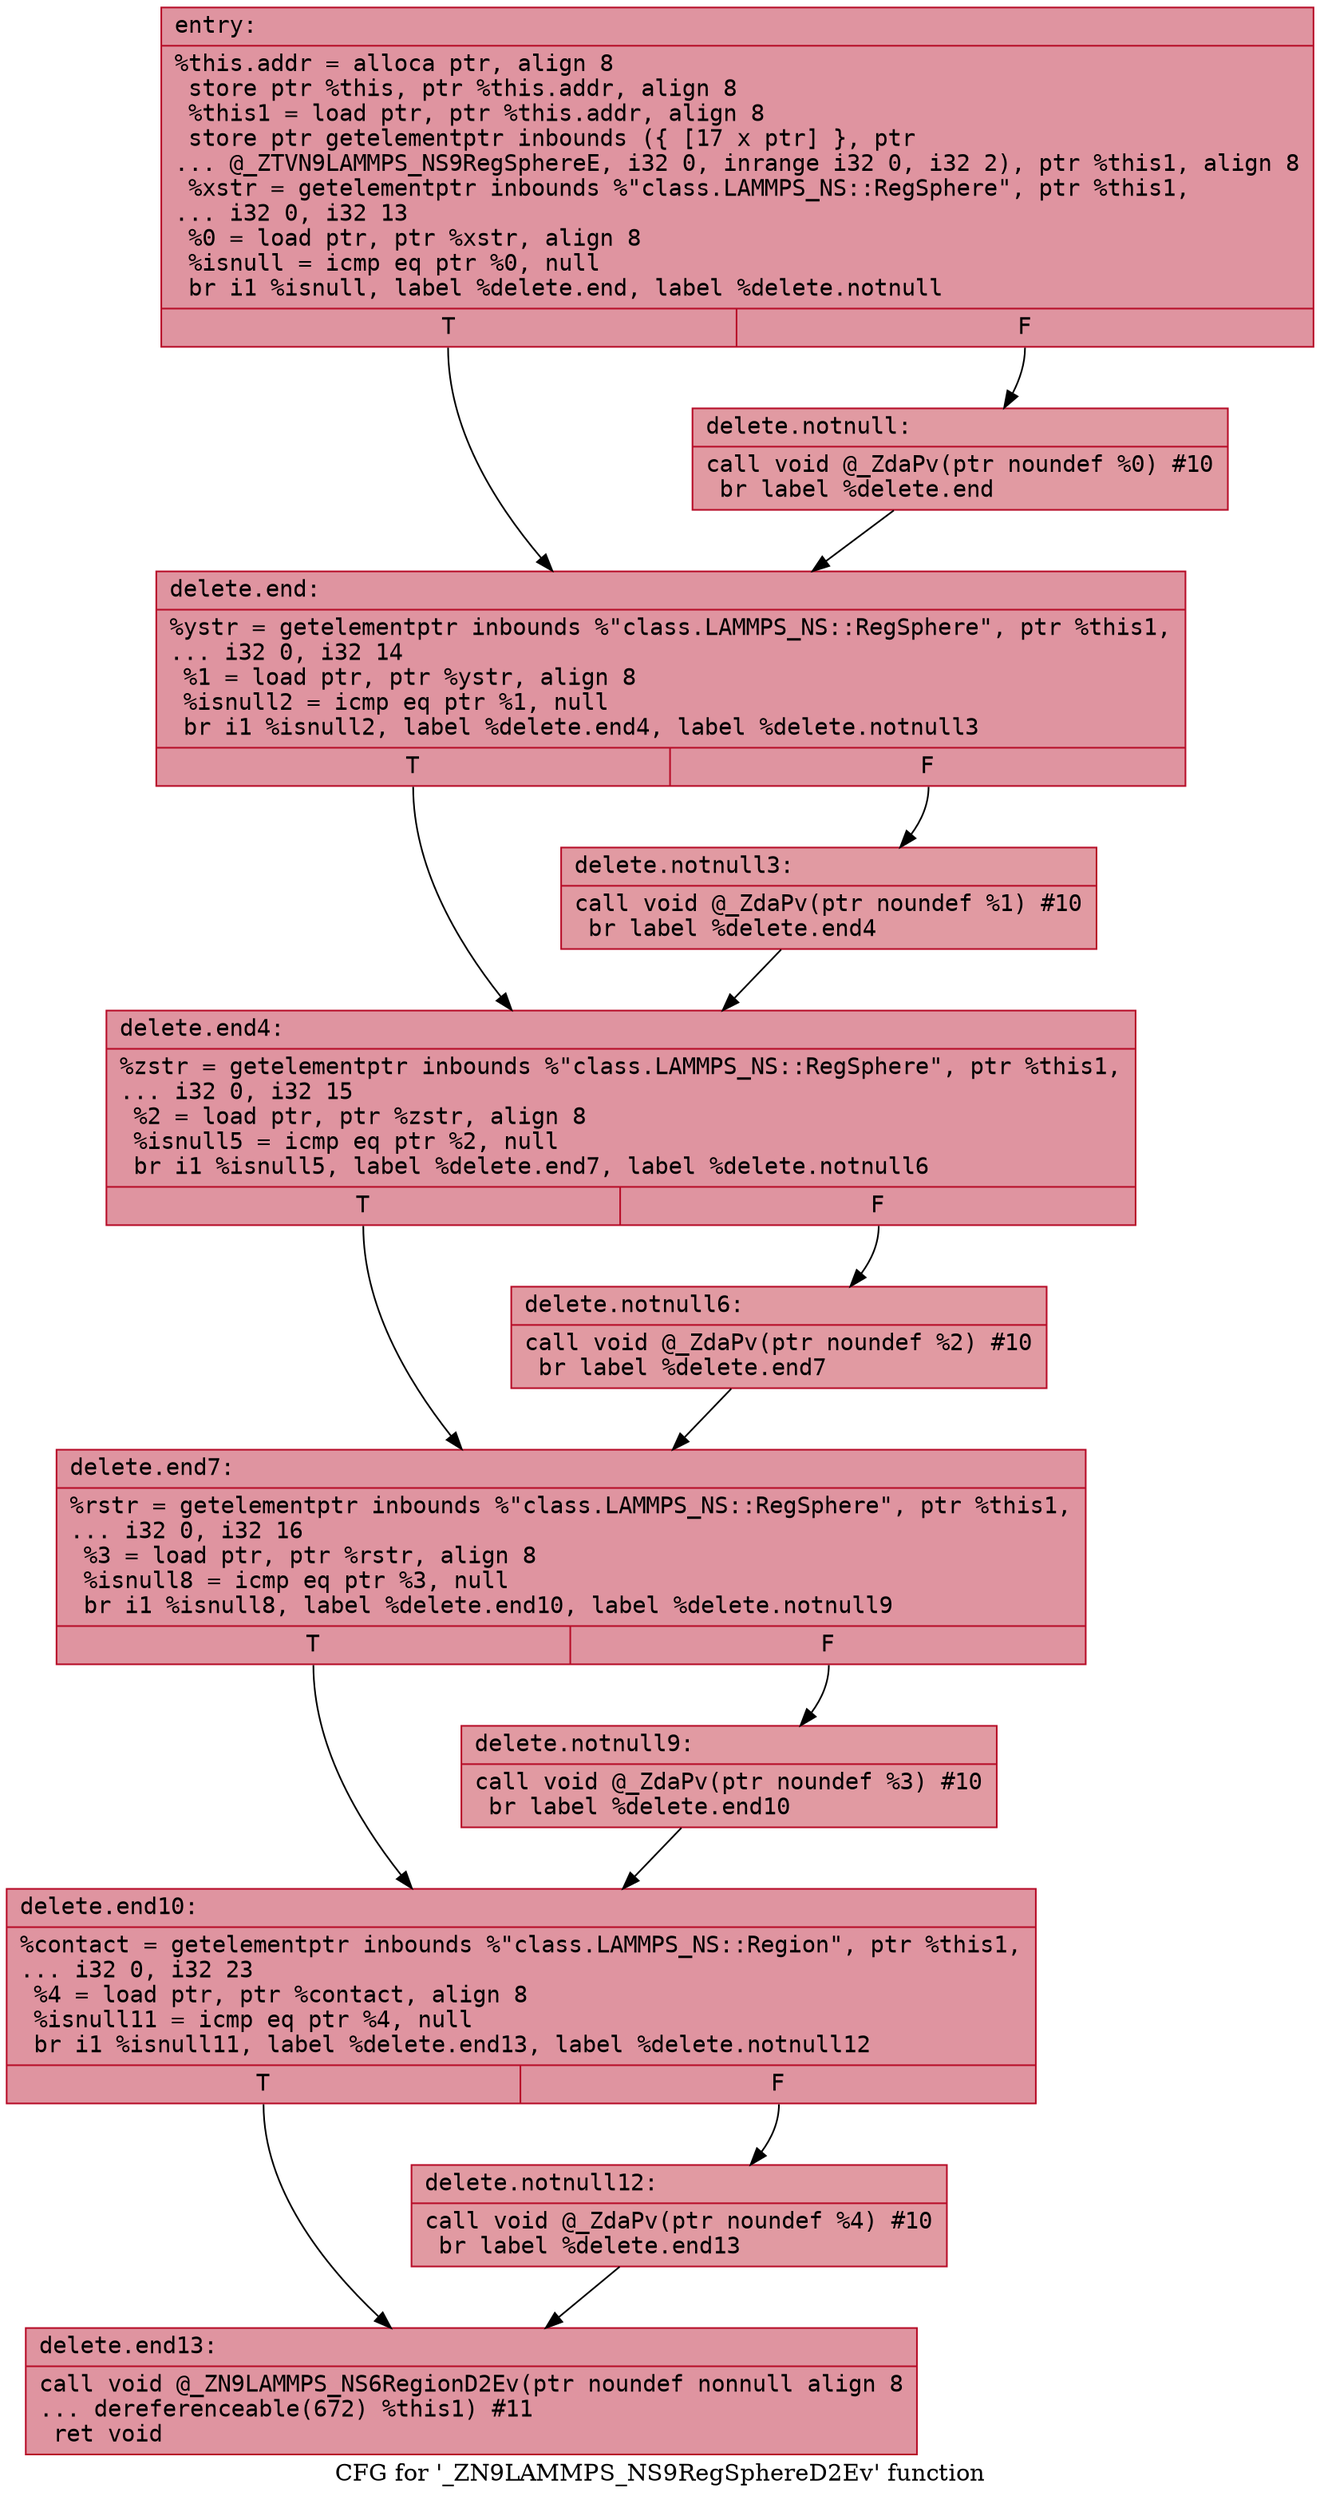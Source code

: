 digraph "CFG for '_ZN9LAMMPS_NS9RegSphereD2Ev' function" {
	label="CFG for '_ZN9LAMMPS_NS9RegSphereD2Ev' function";

	Node0x55f8d2d54600 [shape=record,color="#b70d28ff", style=filled, fillcolor="#b70d2870" fontname="Courier",label="{entry:\l|  %this.addr = alloca ptr, align 8\l  store ptr %this, ptr %this.addr, align 8\l  %this1 = load ptr, ptr %this.addr, align 8\l  store ptr getelementptr inbounds (\{ [17 x ptr] \}, ptr\l... @_ZTVN9LAMMPS_NS9RegSphereE, i32 0, inrange i32 0, i32 2), ptr %this1, align 8\l  %xstr = getelementptr inbounds %\"class.LAMMPS_NS::RegSphere\", ptr %this1,\l... i32 0, i32 13\l  %0 = load ptr, ptr %xstr, align 8\l  %isnull = icmp eq ptr %0, null\l  br i1 %isnull, label %delete.end, label %delete.notnull\l|{<s0>T|<s1>F}}"];
	Node0x55f8d2d54600:s0 -> Node0x55f8d2d54980[tooltip="entry -> delete.end\nProbability 37.50%" ];
	Node0x55f8d2d54600:s1 -> Node0x55f8d2d549d0[tooltip="entry -> delete.notnull\nProbability 62.50%" ];
	Node0x55f8d2d549d0 [shape=record,color="#b70d28ff", style=filled, fillcolor="#bb1b2c70" fontname="Courier",label="{delete.notnull:\l|  call void @_ZdaPv(ptr noundef %0) #10\l  br label %delete.end\l}"];
	Node0x55f8d2d549d0 -> Node0x55f8d2d54980[tooltip="delete.notnull -> delete.end\nProbability 100.00%" ];
	Node0x55f8d2d54980 [shape=record,color="#b70d28ff", style=filled, fillcolor="#b70d2870" fontname="Courier",label="{delete.end:\l|  %ystr = getelementptr inbounds %\"class.LAMMPS_NS::RegSphere\", ptr %this1,\l... i32 0, i32 14\l  %1 = load ptr, ptr %ystr, align 8\l  %isnull2 = icmp eq ptr %1, null\l  br i1 %isnull2, label %delete.end4, label %delete.notnull3\l|{<s0>T|<s1>F}}"];
	Node0x55f8d2d54980:s0 -> Node0x55f8d2d54df0[tooltip="delete.end -> delete.end4\nProbability 37.50%" ];
	Node0x55f8d2d54980:s1 -> Node0x55f8d2d54e70[tooltip="delete.end -> delete.notnull3\nProbability 62.50%" ];
	Node0x55f8d2d54e70 [shape=record,color="#b70d28ff", style=filled, fillcolor="#bb1b2c70" fontname="Courier",label="{delete.notnull3:\l|  call void @_ZdaPv(ptr noundef %1) #10\l  br label %delete.end4\l}"];
	Node0x55f8d2d54e70 -> Node0x55f8d2d54df0[tooltip="delete.notnull3 -> delete.end4\nProbability 100.00%" ];
	Node0x55f8d2d54df0 [shape=record,color="#b70d28ff", style=filled, fillcolor="#b70d2870" fontname="Courier",label="{delete.end4:\l|  %zstr = getelementptr inbounds %\"class.LAMMPS_NS::RegSphere\", ptr %this1,\l... i32 0, i32 15\l  %2 = load ptr, ptr %zstr, align 8\l  %isnull5 = icmp eq ptr %2, null\l  br i1 %isnull5, label %delete.end7, label %delete.notnull6\l|{<s0>T|<s1>F}}"];
	Node0x55f8d2d54df0:s0 -> Node0x55f8d2d55490[tooltip="delete.end4 -> delete.end7\nProbability 37.50%" ];
	Node0x55f8d2d54df0:s1 -> Node0x55f8d2d554e0[tooltip="delete.end4 -> delete.notnull6\nProbability 62.50%" ];
	Node0x55f8d2d554e0 [shape=record,color="#b70d28ff", style=filled, fillcolor="#bb1b2c70" fontname="Courier",label="{delete.notnull6:\l|  call void @_ZdaPv(ptr noundef %2) #10\l  br label %delete.end7\l}"];
	Node0x55f8d2d554e0 -> Node0x55f8d2d55490[tooltip="delete.notnull6 -> delete.end7\nProbability 100.00%" ];
	Node0x55f8d2d55490 [shape=record,color="#b70d28ff", style=filled, fillcolor="#b70d2870" fontname="Courier",label="{delete.end7:\l|  %rstr = getelementptr inbounds %\"class.LAMMPS_NS::RegSphere\", ptr %this1,\l... i32 0, i32 16\l  %3 = load ptr, ptr %rstr, align 8\l  %isnull8 = icmp eq ptr %3, null\l  br i1 %isnull8, label %delete.end10, label %delete.notnull9\l|{<s0>T|<s1>F}}"];
	Node0x55f8d2d55490:s0 -> Node0x55f8d2d559d0[tooltip="delete.end7 -> delete.end10\nProbability 37.50%" ];
	Node0x55f8d2d55490:s1 -> Node0x55f8d2d55a20[tooltip="delete.end7 -> delete.notnull9\nProbability 62.50%" ];
	Node0x55f8d2d55a20 [shape=record,color="#b70d28ff", style=filled, fillcolor="#bb1b2c70" fontname="Courier",label="{delete.notnull9:\l|  call void @_ZdaPv(ptr noundef %3) #10\l  br label %delete.end10\l}"];
	Node0x55f8d2d55a20 -> Node0x55f8d2d559d0[tooltip="delete.notnull9 -> delete.end10\nProbability 100.00%" ];
	Node0x55f8d2d559d0 [shape=record,color="#b70d28ff", style=filled, fillcolor="#b70d2870" fontname="Courier",label="{delete.end10:\l|  %contact = getelementptr inbounds %\"class.LAMMPS_NS::Region\", ptr %this1,\l... i32 0, i32 23\l  %4 = load ptr, ptr %contact, align 8\l  %isnull11 = icmp eq ptr %4, null\l  br i1 %isnull11, label %delete.end13, label %delete.notnull12\l|{<s0>T|<s1>F}}"];
	Node0x55f8d2d559d0:s0 -> Node0x55f8d2d55ef0[tooltip="delete.end10 -> delete.end13\nProbability 37.50%" ];
	Node0x55f8d2d559d0:s1 -> Node0x55f8d2d55fa0[tooltip="delete.end10 -> delete.notnull12\nProbability 62.50%" ];
	Node0x55f8d2d55fa0 [shape=record,color="#b70d28ff", style=filled, fillcolor="#bb1b2c70" fontname="Courier",label="{delete.notnull12:\l|  call void @_ZdaPv(ptr noundef %4) #10\l  br label %delete.end13\l}"];
	Node0x55f8d2d55fa0 -> Node0x55f8d2d55ef0[tooltip="delete.notnull12 -> delete.end13\nProbability 100.00%" ];
	Node0x55f8d2d55ef0 [shape=record,color="#b70d28ff", style=filled, fillcolor="#b70d2870" fontname="Courier",label="{delete.end13:\l|  call void @_ZN9LAMMPS_NS6RegionD2Ev(ptr noundef nonnull align 8\l... dereferenceable(672) %this1) #11\l  ret void\l}"];
}
